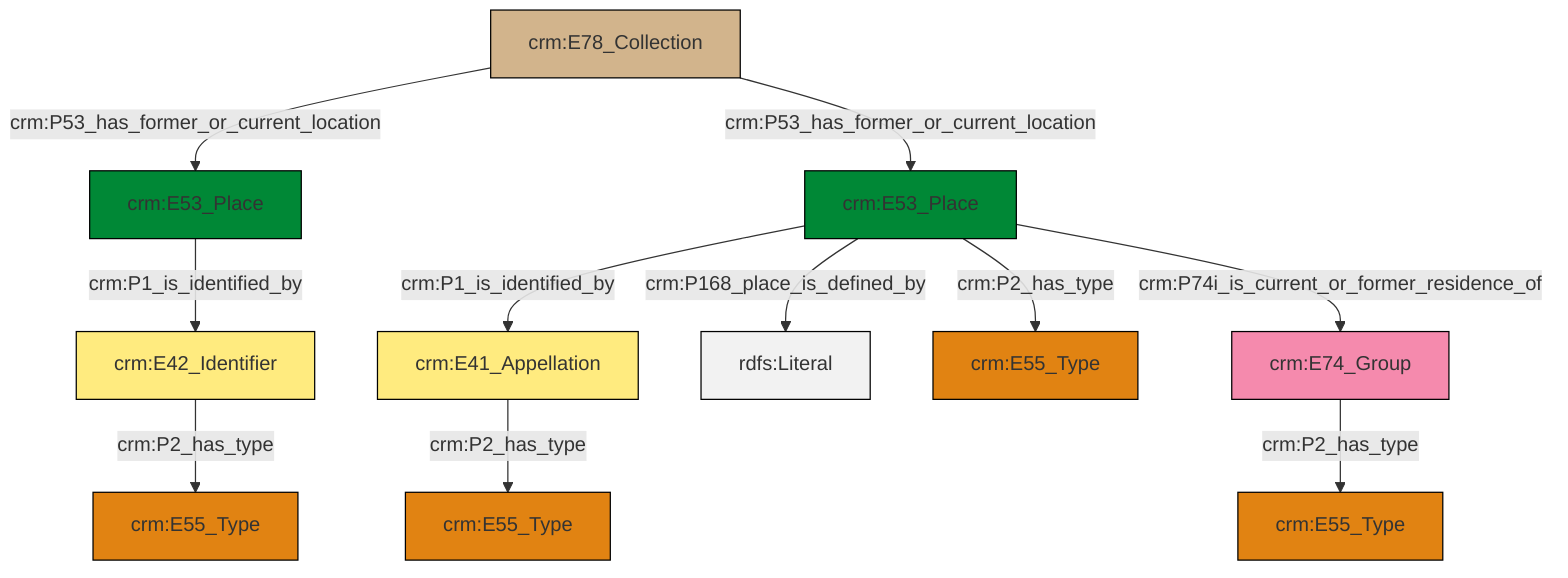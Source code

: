 graph TD
classDef Literal fill:#f2f2f2,stroke:#000000;
classDef CRM_Entity fill:#FFFFFF,stroke:#000000;
classDef Temporal_Entity fill:#00C9E6, stroke:#000000;
classDef Type fill:#E18312, stroke:#000000;
classDef Time-Span fill:#2C9C91, stroke:#000000;
classDef Appellation fill:#FFEB7F, stroke:#000000;
classDef Place fill:#008836, stroke:#000000;
classDef Persistent_Item fill:#B266B2, stroke:#000000;
classDef Conceptual_Object fill:#FFD700, stroke:#000000;
classDef Physical_Thing fill:#D2B48C, stroke:#000000;
classDef Actor fill:#f58aad, stroke:#000000;
classDef PC_Classes fill:#4ce600, stroke:#000000;
classDef Multi fill:#cccccc,stroke:#000000;

10["crm:E53_Place"]:::Place -->|crm:P1_is_identified_by| 11["crm:E41_Appellation"]:::Appellation
13["crm:E53_Place"]:::Place -->|crm:P1_is_identified_by| 8["crm:E42_Identifier"]:::Appellation
10["crm:E53_Place"]:::Place -->|crm:P168_place_is_defined_by| 14[rdfs:Literal]:::Literal
10["crm:E53_Place"]:::Place -->|crm:P2_has_type| 4["crm:E55_Type"]:::Type
16["crm:E78_Collection"]:::Physical_Thing -->|crm:P53_has_former_or_current_location| 13["crm:E53_Place"]:::Place
6["crm:E74_Group"]:::Actor -->|crm:P2_has_type| 0["crm:E55_Type"]:::Type
10["crm:E53_Place"]:::Place -->|crm:P74i_is_current_or_former_residence_of| 6["crm:E74_Group"]:::Actor
11["crm:E41_Appellation"]:::Appellation -->|crm:P2_has_type| 2["crm:E55_Type"]:::Type
16["crm:E78_Collection"]:::Physical_Thing -->|crm:P53_has_former_or_current_location| 10["crm:E53_Place"]:::Place
8["crm:E42_Identifier"]:::Appellation -->|crm:P2_has_type| 19["crm:E55_Type"]:::Type